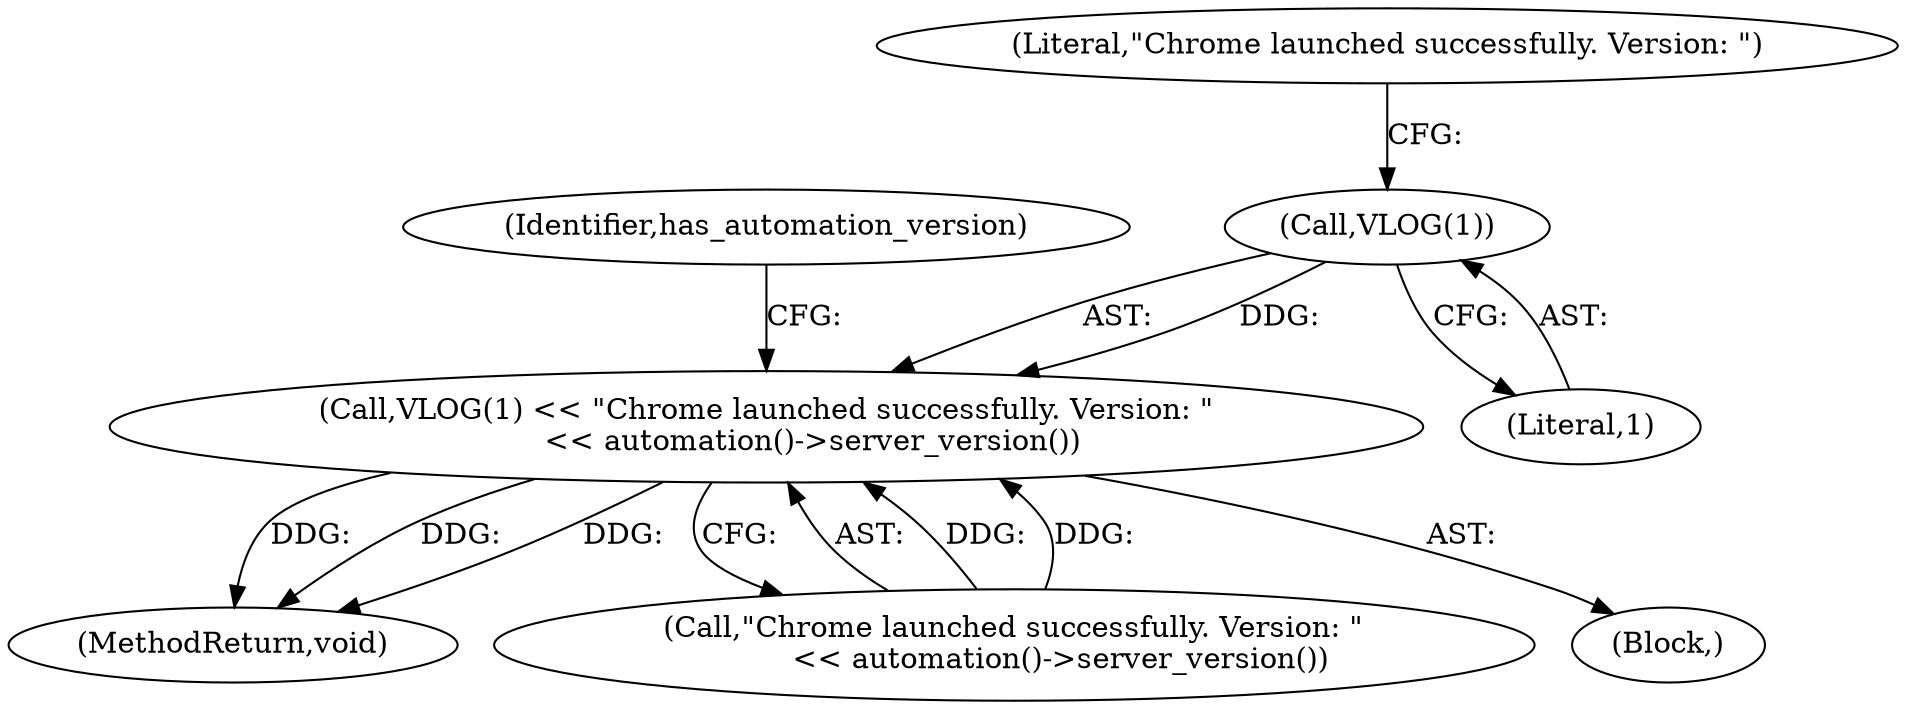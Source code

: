 digraph "1_Chrome_4ab22cfc619ee8ff17a8c50e289ec3b30731ceba_0@del" {
"1000167" [label="(Call,VLOG(1))"];
"1000166" [label="(Call,VLOG(1) << \"Chrome launched successfully. Version: \"\n          << automation()->server_version())"];
"1000169" [label="(Call,\"Chrome launched successfully. Version: \"\n          << automation()->server_version())"];
"1000167" [label="(Call,VLOG(1))"];
"1000170" [label="(Literal,\"Chrome launched successfully. Version: \")"];
"1000166" [label="(Call,VLOG(1) << \"Chrome launched successfully. Version: \"\n          << automation()->server_version())"];
"1000229" [label="(MethodReturn,void)"];
"1000168" [label="(Literal,1)"];
"1000108" [label="(Block,)"];
"1000174" [label="(Identifier,has_automation_version)"];
"1000167" -> "1000166"  [label="AST: "];
"1000167" -> "1000168"  [label="CFG: "];
"1000168" -> "1000167"  [label="AST: "];
"1000170" -> "1000167"  [label="CFG: "];
"1000167" -> "1000166"  [label="DDG: "];
"1000166" -> "1000108"  [label="AST: "];
"1000166" -> "1000169"  [label="CFG: "];
"1000169" -> "1000166"  [label="AST: "];
"1000174" -> "1000166"  [label="CFG: "];
"1000166" -> "1000229"  [label="DDG: "];
"1000166" -> "1000229"  [label="DDG: "];
"1000166" -> "1000229"  [label="DDG: "];
"1000169" -> "1000166"  [label="DDG: "];
"1000169" -> "1000166"  [label="DDG: "];
}
